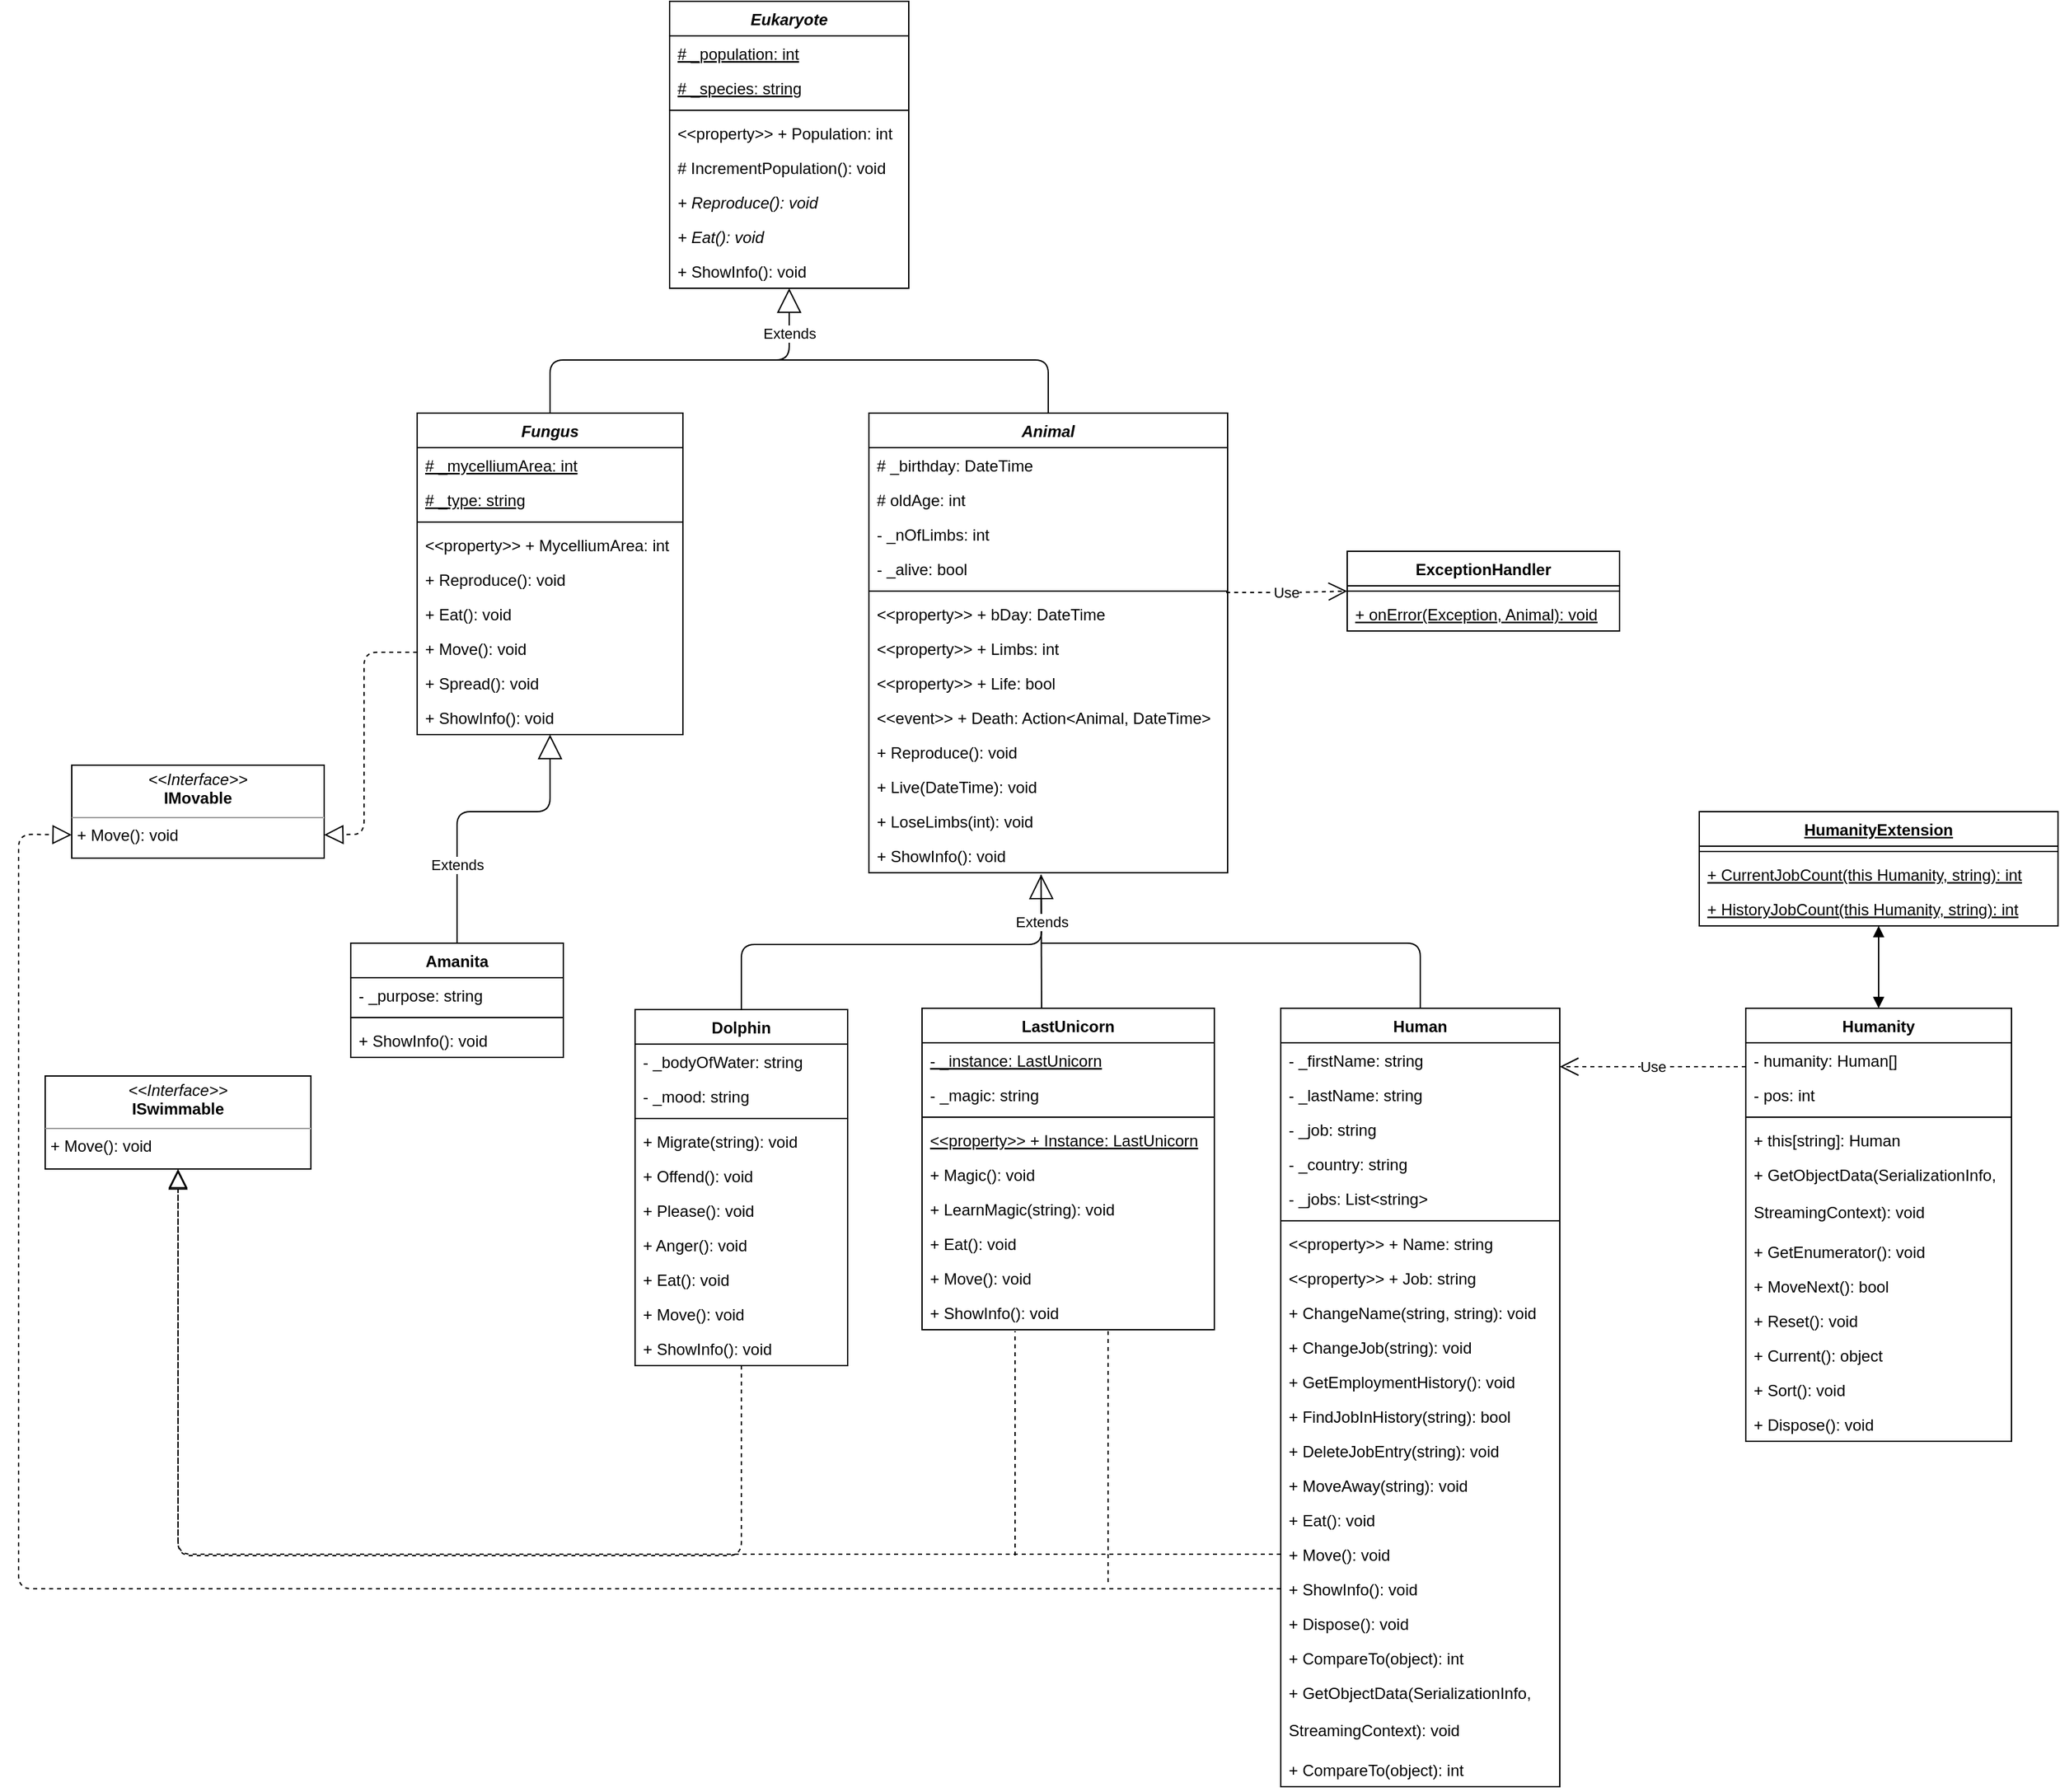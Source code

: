 <mxfile version="13.10.9" type="device"><diagram id="wo3dqONX5-iYI4Mib-73" name="Page-1"><mxGraphModel dx="2249" dy="773" grid="1" gridSize="10" guides="1" tooltips="1" connect="1" arrows="1" fold="1" page="1" pageScale="1" pageWidth="827" pageHeight="1169" math="0" shadow="0"><root><mxCell id="0"/><mxCell id="1" parent="0"/><mxCell id="CgaPBYnjkdCMX2NC7nPn-116" value="" style="endArrow=none;html=1;exitX=0.409;exitY=0.004;exitDx=0;exitDy=0;exitPerimeter=0;entryX=0.48;entryY=1.057;entryDx=0;entryDy=0;entryPerimeter=0;" parent="1" source="CgaPBYnjkdCMX2NC7nPn-84" target="CgaPBYnjkdCMX2NC7nPn-43" edge="1"><mxGeometry width="50" height="50" relative="1" as="geometry"><mxPoint x="540" y="630" as="sourcePoint"/><mxPoint x="560" y="660" as="targetPoint"/></mxGeometry></mxCell><mxCell id="CgaPBYnjkdCMX2NC7nPn-28" value="&lt;p style=&quot;margin: 0px ; margin-top: 4px ; text-align: center&quot;&gt;&lt;i&gt;&amp;lt;&amp;lt;Interface&amp;gt;&amp;gt;&lt;/i&gt;&lt;br&gt;&lt;b&gt;IMovable&lt;/b&gt;&lt;/p&gt;&lt;hr size=&quot;1&quot;&gt;&lt;p style=&quot;margin: 0px ; margin-left: 4px&quot;&gt;+ Move(): void&lt;br&gt;&lt;/p&gt;" style="verticalAlign=top;align=left;overflow=fill;fontSize=12;fontFamily=Helvetica;html=1;" parent="1" vertex="1"><mxGeometry x="-170" y="585" width="190" height="70" as="geometry"/></mxCell><mxCell id="CgaPBYnjkdCMX2NC7nPn-30" value="&lt;p style=&quot;margin: 0px ; margin-top: 4px ; text-align: center&quot;&gt;&lt;i&gt;&amp;lt;&amp;lt;Interface&amp;gt;&amp;gt;&lt;/i&gt;&lt;br&gt;&lt;b&gt;ISwimmable&lt;/b&gt;&lt;/p&gt;&lt;hr size=&quot;1&quot;&gt;&lt;p style=&quot;margin: 0px ; margin-left: 4px&quot;&gt;+ Move(): void&lt;br&gt;&lt;/p&gt;" style="verticalAlign=top;align=left;overflow=fill;fontSize=12;fontFamily=Helvetica;html=1;" parent="1" vertex="1"><mxGeometry x="-190" y="819" width="200" height="70" as="geometry"/></mxCell><mxCell id="CgaPBYnjkdCMX2NC7nPn-12" value="Fungus" style="swimlane;fontStyle=3;align=center;verticalAlign=top;childLayout=stackLayout;horizontal=1;startSize=26;horizontalStack=0;resizeParent=1;resizeParentMax=0;resizeLast=0;collapsible=1;marginBottom=0;" parent="1" vertex="1"><mxGeometry x="90" y="320" width="200" height="242" as="geometry"/></mxCell><mxCell id="CgaPBYnjkdCMX2NC7nPn-51" value="# _mycelliumArea: int" style="text;strokeColor=none;fillColor=none;align=left;verticalAlign=top;spacingLeft=4;spacingRight=4;overflow=hidden;rotatable=0;points=[[0,0.5],[1,0.5]];portConstraint=eastwest;fontStyle=4" parent="CgaPBYnjkdCMX2NC7nPn-12" vertex="1"><mxGeometry y="26" width="200" height="26" as="geometry"/></mxCell><mxCell id="CgaPBYnjkdCMX2NC7nPn-52" value="# _type: string" style="text;strokeColor=none;fillColor=none;align=left;verticalAlign=top;spacingLeft=4;spacingRight=4;overflow=hidden;rotatable=0;points=[[0,0.5],[1,0.5]];portConstraint=eastwest;fontStyle=4" parent="CgaPBYnjkdCMX2NC7nPn-12" vertex="1"><mxGeometry y="52" width="200" height="26" as="geometry"/></mxCell><mxCell id="CgaPBYnjkdCMX2NC7nPn-14" value="" style="line;strokeWidth=1;fillColor=none;align=left;verticalAlign=middle;spacingTop=-1;spacingLeft=3;spacingRight=3;rotatable=0;labelPosition=right;points=[];portConstraint=eastwest;" parent="CgaPBYnjkdCMX2NC7nPn-12" vertex="1"><mxGeometry y="78" width="200" height="8" as="geometry"/></mxCell><mxCell id="CgaPBYnjkdCMX2NC7nPn-54" value="&lt;&lt;property&gt;&gt; + MycelliumArea: int" style="text;strokeColor=none;fillColor=none;align=left;verticalAlign=top;spacingLeft=4;spacingRight=4;overflow=hidden;rotatable=0;points=[[0,0.5],[1,0.5]];portConstraint=eastwest;fontStyle=0" parent="CgaPBYnjkdCMX2NC7nPn-12" vertex="1"><mxGeometry y="86" width="200" height="26" as="geometry"/></mxCell><mxCell id="CgaPBYnjkdCMX2NC7nPn-55" value="+ Reproduce(): void" style="text;strokeColor=none;fillColor=none;align=left;verticalAlign=top;spacingLeft=4;spacingRight=4;overflow=hidden;rotatable=0;points=[[0,0.5],[1,0.5]];portConstraint=eastwest;fontStyle=0" parent="CgaPBYnjkdCMX2NC7nPn-12" vertex="1"><mxGeometry y="112" width="200" height="26" as="geometry"/></mxCell><mxCell id="CgaPBYnjkdCMX2NC7nPn-56" value="+ Eat(): void" style="text;strokeColor=none;fillColor=none;align=left;verticalAlign=top;spacingLeft=4;spacingRight=4;overflow=hidden;rotatable=0;points=[[0,0.5],[1,0.5]];portConstraint=eastwest;fontStyle=0" parent="CgaPBYnjkdCMX2NC7nPn-12" vertex="1"><mxGeometry y="138" width="200" height="26" as="geometry"/></mxCell><mxCell id="CgaPBYnjkdCMX2NC7nPn-57" value="+ Move(): void" style="text;strokeColor=none;fillColor=none;align=left;verticalAlign=top;spacingLeft=4;spacingRight=4;overflow=hidden;rotatable=0;points=[[0,0.5],[1,0.5]];portConstraint=eastwest;fontStyle=0" parent="CgaPBYnjkdCMX2NC7nPn-12" vertex="1"><mxGeometry y="164" width="200" height="26" as="geometry"/></mxCell><mxCell id="CgaPBYnjkdCMX2NC7nPn-58" value="+ Spread(): void" style="text;strokeColor=none;fillColor=none;align=left;verticalAlign=top;spacingLeft=4;spacingRight=4;overflow=hidden;rotatable=0;points=[[0,0.5],[1,0.5]];portConstraint=eastwest;fontStyle=0" parent="CgaPBYnjkdCMX2NC7nPn-12" vertex="1"><mxGeometry y="190" width="200" height="26" as="geometry"/></mxCell><mxCell id="CgaPBYnjkdCMX2NC7nPn-59" value="+ ShowInfo(): void" style="text;strokeColor=none;fillColor=none;align=left;verticalAlign=top;spacingLeft=4;spacingRight=4;overflow=hidden;rotatable=0;points=[[0,0.5],[1,0.5]];portConstraint=eastwest;fontStyle=0" parent="CgaPBYnjkdCMX2NC7nPn-12" vertex="1"><mxGeometry y="216" width="200" height="26" as="geometry"/></mxCell><mxCell id="CgaPBYnjkdCMX2NC7nPn-1" value="Animal" style="swimlane;fontStyle=3;align=center;verticalAlign=top;childLayout=stackLayout;horizontal=1;startSize=26;horizontalStack=0;resizeParent=1;resizeParentMax=0;resizeLast=0;collapsible=1;marginBottom=0;" parent="1" vertex="1"><mxGeometry x="430" y="320" width="270" height="346" as="geometry"/></mxCell><mxCell id="CgaPBYnjkdCMX2NC7nPn-2" value="# _birthday: DateTime" style="text;strokeColor=none;fillColor=none;align=left;verticalAlign=top;spacingLeft=4;spacingRight=4;overflow=hidden;rotatable=0;points=[[0,0.5],[1,0.5]];portConstraint=eastwest;" parent="CgaPBYnjkdCMX2NC7nPn-1" vertex="1"><mxGeometry y="26" width="270" height="26" as="geometry"/></mxCell><mxCell id="oiBgRL7Kf9sZUYj-yWOe-1" value="# oldAge: int" style="text;strokeColor=none;fillColor=none;align=left;verticalAlign=top;spacingLeft=4;spacingRight=4;overflow=hidden;rotatable=0;points=[[0,0.5],[1,0.5]];portConstraint=eastwest;" parent="CgaPBYnjkdCMX2NC7nPn-1" vertex="1"><mxGeometry y="52" width="270" height="26" as="geometry"/></mxCell><mxCell id="CgaPBYnjkdCMX2NC7nPn-40" value="- _nOfLimbs: int" style="text;strokeColor=none;fillColor=none;align=left;verticalAlign=top;spacingLeft=4;spacingRight=4;overflow=hidden;rotatable=0;points=[[0,0.5],[1,0.5]];portConstraint=eastwest;" parent="CgaPBYnjkdCMX2NC7nPn-1" vertex="1"><mxGeometry y="78" width="270" height="26" as="geometry"/></mxCell><mxCell id="CgaPBYnjkdCMX2NC7nPn-47" value="- _alive: bool" style="text;strokeColor=none;fillColor=none;align=left;verticalAlign=top;spacingLeft=4;spacingRight=4;overflow=hidden;rotatable=0;points=[[0,0.5],[1,0.5]];portConstraint=eastwest;" parent="CgaPBYnjkdCMX2NC7nPn-1" vertex="1"><mxGeometry y="104" width="270" height="26" as="geometry"/></mxCell><mxCell id="CgaPBYnjkdCMX2NC7nPn-3" value="" style="line;strokeWidth=1;fillColor=none;align=left;verticalAlign=middle;spacingTop=-1;spacingLeft=3;spacingRight=3;rotatable=0;labelPosition=right;points=[];portConstraint=eastwest;" parent="CgaPBYnjkdCMX2NC7nPn-1" vertex="1"><mxGeometry y="130" width="270" height="8" as="geometry"/></mxCell><mxCell id="CgaPBYnjkdCMX2NC7nPn-48" value="&lt;&lt;property&gt;&gt; + bDay: DateTime" style="text;strokeColor=none;fillColor=none;align=left;verticalAlign=top;spacingLeft=4;spacingRight=4;overflow=hidden;rotatable=0;points=[[0,0.5],[1,0.5]];portConstraint=eastwest;fontStyle=0" parent="CgaPBYnjkdCMX2NC7nPn-1" vertex="1"><mxGeometry y="138" width="270" height="26" as="geometry"/></mxCell><mxCell id="CgaPBYnjkdCMX2NC7nPn-49" value="&lt;&lt;property&gt;&gt; + Limbs: int" style="text;strokeColor=none;fillColor=none;align=left;verticalAlign=top;spacingLeft=4;spacingRight=4;overflow=hidden;rotatable=0;points=[[0,0.5],[1,0.5]];portConstraint=eastwest;fontStyle=0" parent="CgaPBYnjkdCMX2NC7nPn-1" vertex="1"><mxGeometry y="164" width="270" height="26" as="geometry"/></mxCell><mxCell id="CgaPBYnjkdCMX2NC7nPn-50" value="&lt;&lt;property&gt;&gt; + Life: bool" style="text;strokeColor=none;fillColor=none;align=left;verticalAlign=top;spacingLeft=4;spacingRight=4;overflow=hidden;rotatable=0;points=[[0,0.5],[1,0.5]];portConstraint=eastwest;fontStyle=0" parent="CgaPBYnjkdCMX2NC7nPn-1" vertex="1"><mxGeometry y="190" width="270" height="26" as="geometry"/></mxCell><mxCell id="CgaPBYnjkdCMX2NC7nPn-99" value="&lt;&lt;event&gt;&gt; + Death: Action&lt;Animal, DateTime&gt;" style="text;strokeColor=none;fillColor=none;align=left;verticalAlign=top;spacingLeft=4;spacingRight=4;overflow=hidden;rotatable=0;points=[[0,0.5],[1,0.5]];portConstraint=eastwest;fontStyle=0" parent="CgaPBYnjkdCMX2NC7nPn-1" vertex="1"><mxGeometry y="216" width="270" height="26" as="geometry"/></mxCell><mxCell id="CgaPBYnjkdCMX2NC7nPn-41" value="+ Reproduce(): void" style="text;strokeColor=none;fillColor=none;align=left;verticalAlign=top;spacingLeft=4;spacingRight=4;overflow=hidden;rotatable=0;points=[[0,0.5],[1,0.5]];portConstraint=eastwest;fontStyle=0" parent="CgaPBYnjkdCMX2NC7nPn-1" vertex="1"><mxGeometry y="242" width="270" height="26" as="geometry"/></mxCell><mxCell id="oiBgRL7Kf9sZUYj-yWOe-2" value="+ Live(DateTime): void" style="text;strokeColor=none;fillColor=none;align=left;verticalAlign=top;spacingLeft=4;spacingRight=4;overflow=hidden;rotatable=0;points=[[0,0.5],[1,0.5]];portConstraint=eastwest;fontStyle=0" parent="CgaPBYnjkdCMX2NC7nPn-1" vertex="1"><mxGeometry y="268" width="270" height="26" as="geometry"/></mxCell><mxCell id="CgaPBYnjkdCMX2NC7nPn-42" value="+ LoseLimbs(int): void" style="text;strokeColor=none;fillColor=none;align=left;verticalAlign=top;spacingLeft=4;spacingRight=4;overflow=hidden;rotatable=0;points=[[0,0.5],[1,0.5]];portConstraint=eastwest;fontStyle=0" parent="CgaPBYnjkdCMX2NC7nPn-1" vertex="1"><mxGeometry y="294" width="270" height="26" as="geometry"/></mxCell><mxCell id="CgaPBYnjkdCMX2NC7nPn-43" value="+ ShowInfo(): void" style="text;strokeColor=none;fillColor=none;align=left;verticalAlign=top;spacingLeft=4;spacingRight=4;overflow=hidden;rotatable=0;points=[[0,0.5],[1,0.5]];portConstraint=eastwest;" parent="CgaPBYnjkdCMX2NC7nPn-1" vertex="1"><mxGeometry y="320" width="270" height="26" as="geometry"/></mxCell><mxCell id="CgaPBYnjkdCMX2NC7nPn-31" value="Eukaryote" style="swimlane;fontStyle=3;align=center;verticalAlign=top;childLayout=stackLayout;horizontal=1;startSize=26;horizontalStack=0;resizeParent=1;resizeParentMax=0;resizeLast=0;collapsible=1;marginBottom=0;" parent="1" vertex="1"><mxGeometry x="280" y="10" width="180" height="216" as="geometry"/></mxCell><mxCell id="CgaPBYnjkdCMX2NC7nPn-32" value="# _population: int" style="text;strokeColor=none;fillColor=none;align=left;verticalAlign=top;spacingLeft=4;spacingRight=4;overflow=hidden;rotatable=0;points=[[0,0.5],[1,0.5]];portConstraint=eastwest;fontStyle=4" parent="CgaPBYnjkdCMX2NC7nPn-31" vertex="1"><mxGeometry y="26" width="180" height="26" as="geometry"/></mxCell><mxCell id="CgaPBYnjkdCMX2NC7nPn-35" value="# _species: string" style="text;strokeColor=none;fillColor=none;align=left;verticalAlign=top;spacingLeft=4;spacingRight=4;overflow=hidden;rotatable=0;points=[[0,0.5],[1,0.5]];portConstraint=eastwest;fontStyle=4" parent="CgaPBYnjkdCMX2NC7nPn-31" vertex="1"><mxGeometry y="52" width="180" height="26" as="geometry"/></mxCell><mxCell id="CgaPBYnjkdCMX2NC7nPn-33" value="" style="line;strokeWidth=1;fillColor=none;align=left;verticalAlign=middle;spacingTop=-1;spacingLeft=3;spacingRight=3;rotatable=0;labelPosition=right;points=[];portConstraint=eastwest;" parent="CgaPBYnjkdCMX2NC7nPn-31" vertex="1"><mxGeometry y="78" width="180" height="8" as="geometry"/></mxCell><mxCell id="CgaPBYnjkdCMX2NC7nPn-45" value="&lt;&lt;property&gt;&gt; + Population: int" style="text;strokeColor=none;fillColor=none;align=left;verticalAlign=top;spacingLeft=4;spacingRight=4;overflow=hidden;rotatable=0;points=[[0,0.5],[1,0.5]];portConstraint=eastwest;fontStyle=0" parent="CgaPBYnjkdCMX2NC7nPn-31" vertex="1"><mxGeometry y="86" width="180" height="26" as="geometry"/></mxCell><mxCell id="CgaPBYnjkdCMX2NC7nPn-34" value="# IncrementPopulation(): void" style="text;strokeColor=none;fillColor=none;align=left;verticalAlign=top;spacingLeft=4;spacingRight=4;overflow=hidden;rotatable=0;points=[[0,0.5],[1,0.5]];portConstraint=eastwest;" parent="CgaPBYnjkdCMX2NC7nPn-31" vertex="1"><mxGeometry y="112" width="180" height="26" as="geometry"/></mxCell><mxCell id="CgaPBYnjkdCMX2NC7nPn-36" value="+ Reproduce(): void" style="text;strokeColor=none;fillColor=none;align=left;verticalAlign=top;spacingLeft=4;spacingRight=4;overflow=hidden;rotatable=0;points=[[0,0.5],[1,0.5]];portConstraint=eastwest;fontStyle=2" parent="CgaPBYnjkdCMX2NC7nPn-31" vertex="1"><mxGeometry y="138" width="180" height="26" as="geometry"/></mxCell><mxCell id="CgaPBYnjkdCMX2NC7nPn-38" value="+ Eat(): void" style="text;strokeColor=none;fillColor=none;align=left;verticalAlign=top;spacingLeft=4;spacingRight=4;overflow=hidden;rotatable=0;points=[[0,0.5],[1,0.5]];portConstraint=eastwest;fontStyle=2" parent="CgaPBYnjkdCMX2NC7nPn-31" vertex="1"><mxGeometry y="164" width="180" height="26" as="geometry"/></mxCell><mxCell id="CgaPBYnjkdCMX2NC7nPn-39" value="+ ShowInfo(): void" style="text;strokeColor=none;fillColor=none;align=left;verticalAlign=top;spacingLeft=4;spacingRight=4;overflow=hidden;rotatable=0;points=[[0,0.5],[1,0.5]];portConstraint=eastwest;fontStyle=0" parent="CgaPBYnjkdCMX2NC7nPn-31" vertex="1"><mxGeometry y="190" width="180" height="26" as="geometry"/></mxCell><mxCell id="CgaPBYnjkdCMX2NC7nPn-20" value="Dolphin" style="swimlane;fontStyle=1;align=center;verticalAlign=top;childLayout=stackLayout;horizontal=1;startSize=26;horizontalStack=0;resizeParent=1;resizeParentMax=0;resizeLast=0;collapsible=1;marginBottom=0;" parent="1" vertex="1"><mxGeometry x="254" y="769" width="160" height="268" as="geometry"/></mxCell><mxCell id="CgaPBYnjkdCMX2NC7nPn-61" value="- _bodyOfWater: string" style="text;strokeColor=none;fillColor=none;align=left;verticalAlign=top;spacingLeft=4;spacingRight=4;overflow=hidden;rotatable=0;points=[[0,0.5],[1,0.5]];portConstraint=eastwest;" parent="CgaPBYnjkdCMX2NC7nPn-20" vertex="1"><mxGeometry y="26" width="160" height="26" as="geometry"/></mxCell><mxCell id="CgaPBYnjkdCMX2NC7nPn-60" value="- _mood: string" style="text;strokeColor=none;fillColor=none;align=left;verticalAlign=top;spacingLeft=4;spacingRight=4;overflow=hidden;rotatable=0;points=[[0,0.5],[1,0.5]];portConstraint=eastwest;" parent="CgaPBYnjkdCMX2NC7nPn-20" vertex="1"><mxGeometry y="52" width="160" height="26" as="geometry"/></mxCell><mxCell id="CgaPBYnjkdCMX2NC7nPn-22" value="" style="line;strokeWidth=1;fillColor=none;align=left;verticalAlign=middle;spacingTop=-1;spacingLeft=3;spacingRight=3;rotatable=0;labelPosition=right;points=[];portConstraint=eastwest;" parent="CgaPBYnjkdCMX2NC7nPn-20" vertex="1"><mxGeometry y="78" width="160" height="8" as="geometry"/></mxCell><mxCell id="CgaPBYnjkdCMX2NC7nPn-63" value="+ Migrate(string): void" style="text;strokeColor=none;fillColor=none;align=left;verticalAlign=top;spacingLeft=4;spacingRight=4;overflow=hidden;rotatable=0;points=[[0,0.5],[1,0.5]];portConstraint=eastwest;fontStyle=0" parent="CgaPBYnjkdCMX2NC7nPn-20" vertex="1"><mxGeometry y="86" width="160" height="26" as="geometry"/></mxCell><mxCell id="CgaPBYnjkdCMX2NC7nPn-66" value="+ Offend(): void" style="text;strokeColor=none;fillColor=none;align=left;verticalAlign=top;spacingLeft=4;spacingRight=4;overflow=hidden;rotatable=0;points=[[0,0.5],[1,0.5]];portConstraint=eastwest;fontStyle=0" parent="CgaPBYnjkdCMX2NC7nPn-20" vertex="1"><mxGeometry y="112" width="160" height="26" as="geometry"/></mxCell><mxCell id="CgaPBYnjkdCMX2NC7nPn-65" value="+ Please(): void" style="text;strokeColor=none;fillColor=none;align=left;verticalAlign=top;spacingLeft=4;spacingRight=4;overflow=hidden;rotatable=0;points=[[0,0.5],[1,0.5]];portConstraint=eastwest;fontStyle=0" parent="CgaPBYnjkdCMX2NC7nPn-20" vertex="1"><mxGeometry y="138" width="160" height="26" as="geometry"/></mxCell><mxCell id="CgaPBYnjkdCMX2NC7nPn-64" value="+ Anger(): void" style="text;strokeColor=none;fillColor=none;align=left;verticalAlign=top;spacingLeft=4;spacingRight=4;overflow=hidden;rotatable=0;points=[[0,0.5],[1,0.5]];portConstraint=eastwest;fontStyle=0" parent="CgaPBYnjkdCMX2NC7nPn-20" vertex="1"><mxGeometry y="164" width="160" height="26" as="geometry"/></mxCell><mxCell id="CgaPBYnjkdCMX2NC7nPn-67" value="+ Eat(): void" style="text;strokeColor=none;fillColor=none;align=left;verticalAlign=top;spacingLeft=4;spacingRight=4;overflow=hidden;rotatable=0;points=[[0,0.5],[1,0.5]];portConstraint=eastwest;fontStyle=0" parent="CgaPBYnjkdCMX2NC7nPn-20" vertex="1"><mxGeometry y="190" width="160" height="26" as="geometry"/></mxCell><mxCell id="CgaPBYnjkdCMX2NC7nPn-68" value="+ Move(): void" style="text;strokeColor=none;fillColor=none;align=left;verticalAlign=top;spacingLeft=4;spacingRight=4;overflow=hidden;rotatable=0;points=[[0,0.5],[1,0.5]];portConstraint=eastwest;fontStyle=0" parent="CgaPBYnjkdCMX2NC7nPn-20" vertex="1"><mxGeometry y="216" width="160" height="26" as="geometry"/></mxCell><mxCell id="CgaPBYnjkdCMX2NC7nPn-62" value="+ ShowInfo(): void" style="text;strokeColor=none;fillColor=none;align=left;verticalAlign=top;spacingLeft=4;spacingRight=4;overflow=hidden;rotatable=0;points=[[0,0.5],[1,0.5]];portConstraint=eastwest;fontStyle=0" parent="CgaPBYnjkdCMX2NC7nPn-20" vertex="1"><mxGeometry y="242" width="160" height="26" as="geometry"/></mxCell><mxCell id="CgaPBYnjkdCMX2NC7nPn-84" value="LastUnicorn" style="swimlane;fontStyle=1;align=center;verticalAlign=top;childLayout=stackLayout;horizontal=1;startSize=26;horizontalStack=0;resizeParent=1;resizeParentMax=0;resizeLast=0;collapsible=1;marginBottom=0;" parent="1" vertex="1"><mxGeometry x="470" y="768" width="220" height="242" as="geometry"/></mxCell><mxCell id="CgaPBYnjkdCMX2NC7nPn-88" value="- _instance: LastUnicorn" style="text;strokeColor=none;fillColor=none;align=left;verticalAlign=top;spacingLeft=4;spacingRight=4;overflow=hidden;rotatable=0;points=[[0,0.5],[1,0.5]];portConstraint=eastwest;fontStyle=4" parent="CgaPBYnjkdCMX2NC7nPn-84" vertex="1"><mxGeometry y="26" width="220" height="26" as="geometry"/></mxCell><mxCell id="CgaPBYnjkdCMX2NC7nPn-89" value="- _magic: string" style="text;strokeColor=none;fillColor=none;align=left;verticalAlign=top;spacingLeft=4;spacingRight=4;overflow=hidden;rotatable=0;points=[[0,0.5],[1,0.5]];portConstraint=eastwest;" parent="CgaPBYnjkdCMX2NC7nPn-84" vertex="1"><mxGeometry y="52" width="220" height="26" as="geometry"/></mxCell><mxCell id="CgaPBYnjkdCMX2NC7nPn-86" value="" style="line;strokeWidth=1;fillColor=none;align=left;verticalAlign=middle;spacingTop=-1;spacingLeft=3;spacingRight=3;rotatable=0;labelPosition=right;points=[];portConstraint=eastwest;" parent="CgaPBYnjkdCMX2NC7nPn-84" vertex="1"><mxGeometry y="78" width="220" height="8" as="geometry"/></mxCell><mxCell id="CgaPBYnjkdCMX2NC7nPn-91" value="&lt;&lt;property&gt;&gt; + Instance: LastUnicorn" style="text;strokeColor=none;fillColor=none;align=left;verticalAlign=top;spacingLeft=4;spacingRight=4;overflow=hidden;rotatable=0;points=[[0,0.5],[1,0.5]];portConstraint=eastwest;fontStyle=4" parent="CgaPBYnjkdCMX2NC7nPn-84" vertex="1"><mxGeometry y="86" width="220" height="26" as="geometry"/></mxCell><mxCell id="CgaPBYnjkdCMX2NC7nPn-87" value="+ Magic(): void" style="text;strokeColor=none;fillColor=none;align=left;verticalAlign=top;spacingLeft=4;spacingRight=4;overflow=hidden;rotatable=0;points=[[0,0.5],[1,0.5]];portConstraint=eastwest;" parent="CgaPBYnjkdCMX2NC7nPn-84" vertex="1"><mxGeometry y="112" width="220" height="26" as="geometry"/></mxCell><mxCell id="CgaPBYnjkdCMX2NC7nPn-90" value="+ LearnMagic(string): void" style="text;strokeColor=none;fillColor=none;align=left;verticalAlign=top;spacingLeft=4;spacingRight=4;overflow=hidden;rotatable=0;points=[[0,0.5],[1,0.5]];portConstraint=eastwest;fontStyle=0" parent="CgaPBYnjkdCMX2NC7nPn-84" vertex="1"><mxGeometry y="138" width="220" height="26" as="geometry"/></mxCell><mxCell id="CgaPBYnjkdCMX2NC7nPn-92" value="+ Eat(): void" style="text;strokeColor=none;fillColor=none;align=left;verticalAlign=top;spacingLeft=4;spacingRight=4;overflow=hidden;rotatable=0;points=[[0,0.5],[1,0.5]];portConstraint=eastwest;fontStyle=0" parent="CgaPBYnjkdCMX2NC7nPn-84" vertex="1"><mxGeometry y="164" width="220" height="26" as="geometry"/></mxCell><mxCell id="CgaPBYnjkdCMX2NC7nPn-93" value="+ Move(): void" style="text;strokeColor=none;fillColor=none;align=left;verticalAlign=top;spacingLeft=4;spacingRight=4;overflow=hidden;rotatable=0;points=[[0,0.5],[1,0.5]];portConstraint=eastwest;fontStyle=0" parent="CgaPBYnjkdCMX2NC7nPn-84" vertex="1"><mxGeometry y="190" width="220" height="26" as="geometry"/></mxCell><mxCell id="CgaPBYnjkdCMX2NC7nPn-94" value="+ ShowInfo(): void" style="text;strokeColor=none;fillColor=none;align=left;verticalAlign=top;spacingLeft=4;spacingRight=4;overflow=hidden;rotatable=0;points=[[0,0.5],[1,0.5]];portConstraint=eastwest;fontStyle=0" parent="CgaPBYnjkdCMX2NC7nPn-84" vertex="1"><mxGeometry y="216" width="220" height="26" as="geometry"/></mxCell><mxCell id="CgaPBYnjkdCMX2NC7nPn-16" value="Human" style="swimlane;fontStyle=1;align=center;verticalAlign=top;childLayout=stackLayout;horizontal=1;startSize=26;horizontalStack=0;resizeParent=1;resizeParentMax=0;resizeLast=0;collapsible=1;marginBottom=0;" parent="1" vertex="1"><mxGeometry x="740" y="768" width="210" height="586" as="geometry"/></mxCell><mxCell id="CgaPBYnjkdCMX2NC7nPn-70" value="- _firstName: string" style="text;strokeColor=none;fillColor=none;align=left;verticalAlign=top;spacingLeft=4;spacingRight=4;overflow=hidden;rotatable=0;points=[[0,0.5],[1,0.5]];portConstraint=eastwest;" parent="CgaPBYnjkdCMX2NC7nPn-16" vertex="1"><mxGeometry y="26" width="210" height="26" as="geometry"/></mxCell><mxCell id="CgaPBYnjkdCMX2NC7nPn-71" value="- _lastName: string" style="text;strokeColor=none;fillColor=none;align=left;verticalAlign=top;spacingLeft=4;spacingRight=4;overflow=hidden;rotatable=0;points=[[0,0.5],[1,0.5]];portConstraint=eastwest;" parent="CgaPBYnjkdCMX2NC7nPn-16" vertex="1"><mxGeometry y="52" width="210" height="26" as="geometry"/></mxCell><mxCell id="CgaPBYnjkdCMX2NC7nPn-73" value="- _job: string" style="text;strokeColor=none;fillColor=none;align=left;verticalAlign=top;spacingLeft=4;spacingRight=4;overflow=hidden;rotatable=0;points=[[0,0.5],[1,0.5]];portConstraint=eastwest;" parent="CgaPBYnjkdCMX2NC7nPn-16" vertex="1"><mxGeometry y="78" width="210" height="26" as="geometry"/></mxCell><mxCell id="CgaPBYnjkdCMX2NC7nPn-74" value="- _country: string" style="text;strokeColor=none;fillColor=none;align=left;verticalAlign=top;spacingLeft=4;spacingRight=4;overflow=hidden;rotatable=0;points=[[0,0.5],[1,0.5]];portConstraint=eastwest;" parent="CgaPBYnjkdCMX2NC7nPn-16" vertex="1"><mxGeometry y="104" width="210" height="26" as="geometry"/></mxCell><mxCell id="oiBgRL7Kf9sZUYj-yWOe-4" value="- _jobs: List&lt;string&gt;" style="text;strokeColor=none;fillColor=none;align=left;verticalAlign=top;spacingLeft=4;spacingRight=4;overflow=hidden;rotatable=0;points=[[0,0.5],[1,0.5]];portConstraint=eastwest;" parent="CgaPBYnjkdCMX2NC7nPn-16" vertex="1"><mxGeometry y="130" width="210" height="26" as="geometry"/></mxCell><mxCell id="CgaPBYnjkdCMX2NC7nPn-18" value="" style="line;strokeWidth=1;fillColor=none;align=left;verticalAlign=middle;spacingTop=-1;spacingLeft=3;spacingRight=3;rotatable=0;labelPosition=right;points=[];portConstraint=eastwest;" parent="CgaPBYnjkdCMX2NC7nPn-16" vertex="1"><mxGeometry y="156" width="210" height="8" as="geometry"/></mxCell><mxCell id="CgaPBYnjkdCMX2NC7nPn-72" value="&lt;&lt;property&gt;&gt; + Name: string" style="text;strokeColor=none;fillColor=none;align=left;verticalAlign=top;spacingLeft=4;spacingRight=4;overflow=hidden;rotatable=0;points=[[0,0.5],[1,0.5]];portConstraint=eastwest;fontStyle=0" parent="CgaPBYnjkdCMX2NC7nPn-16" vertex="1"><mxGeometry y="164" width="210" height="26" as="geometry"/></mxCell><mxCell id="oiBgRL7Kf9sZUYj-yWOe-3" value="&lt;&lt;property&gt;&gt; + Job: string" style="text;strokeColor=none;fillColor=none;align=left;verticalAlign=top;spacingLeft=4;spacingRight=4;overflow=hidden;rotatable=0;points=[[0,0.5],[1,0.5]];portConstraint=eastwest;fontStyle=0" parent="CgaPBYnjkdCMX2NC7nPn-16" vertex="1"><mxGeometry y="190" width="210" height="26" as="geometry"/></mxCell><mxCell id="CgaPBYnjkdCMX2NC7nPn-76" value="+ ChangeName(string, string): void" style="text;strokeColor=none;fillColor=none;align=left;verticalAlign=top;spacingLeft=4;spacingRight=4;overflow=hidden;rotatable=0;points=[[0,0.5],[1,0.5]];portConstraint=eastwest;fontStyle=0" parent="CgaPBYnjkdCMX2NC7nPn-16" vertex="1"><mxGeometry y="216" width="210" height="26" as="geometry"/></mxCell><mxCell id="CgaPBYnjkdCMX2NC7nPn-77" value="+ ChangeJob(string): void" style="text;strokeColor=none;fillColor=none;align=left;verticalAlign=top;spacingLeft=4;spacingRight=4;overflow=hidden;rotatable=0;points=[[0,0.5],[1,0.5]];portConstraint=eastwest;fontStyle=0" parent="CgaPBYnjkdCMX2NC7nPn-16" vertex="1"><mxGeometry y="242" width="210" height="26" as="geometry"/></mxCell><mxCell id="oiBgRL7Kf9sZUYj-yWOe-5" value="+ GetEmploymentHistory(): void" style="text;strokeColor=none;fillColor=none;align=left;verticalAlign=top;spacingLeft=4;spacingRight=4;overflow=hidden;rotatable=0;points=[[0,0.5],[1,0.5]];portConstraint=eastwest;fontStyle=0" parent="CgaPBYnjkdCMX2NC7nPn-16" vertex="1"><mxGeometry y="268" width="210" height="26" as="geometry"/></mxCell><mxCell id="oiBgRL7Kf9sZUYj-yWOe-6" value="+ FindJobInHistory(string): bool" style="text;strokeColor=none;fillColor=none;align=left;verticalAlign=top;spacingLeft=4;spacingRight=4;overflow=hidden;rotatable=0;points=[[0,0.5],[1,0.5]];portConstraint=eastwest;fontStyle=0" parent="CgaPBYnjkdCMX2NC7nPn-16" vertex="1"><mxGeometry y="294" width="210" height="26" as="geometry"/></mxCell><mxCell id="oiBgRL7Kf9sZUYj-yWOe-7" value="+ DeleteJobEntry(string): void" style="text;strokeColor=none;fillColor=none;align=left;verticalAlign=top;spacingLeft=4;spacingRight=4;overflow=hidden;rotatable=0;points=[[0,0.5],[1,0.5]];portConstraint=eastwest;fontStyle=0" parent="CgaPBYnjkdCMX2NC7nPn-16" vertex="1"><mxGeometry y="320" width="210" height="26" as="geometry"/></mxCell><mxCell id="CgaPBYnjkdCMX2NC7nPn-78" value="+ MoveAway(string): void" style="text;strokeColor=none;fillColor=none;align=left;verticalAlign=top;spacingLeft=4;spacingRight=4;overflow=hidden;rotatable=0;points=[[0,0.5],[1,0.5]];portConstraint=eastwest;fontStyle=0" parent="CgaPBYnjkdCMX2NC7nPn-16" vertex="1"><mxGeometry y="346" width="210" height="26" as="geometry"/></mxCell><mxCell id="CgaPBYnjkdCMX2NC7nPn-79" value="+ Eat(): void" style="text;strokeColor=none;fillColor=none;align=left;verticalAlign=top;spacingLeft=4;spacingRight=4;overflow=hidden;rotatable=0;points=[[0,0.5],[1,0.5]];portConstraint=eastwest;fontStyle=0" parent="CgaPBYnjkdCMX2NC7nPn-16" vertex="1"><mxGeometry y="372" width="210" height="26" as="geometry"/></mxCell><mxCell id="CgaPBYnjkdCMX2NC7nPn-80" value="+ Move(): void" style="text;strokeColor=none;fillColor=none;align=left;verticalAlign=top;spacingLeft=4;spacingRight=4;overflow=hidden;rotatable=0;points=[[0,0.5],[1,0.5]];portConstraint=eastwest;fontStyle=0" parent="CgaPBYnjkdCMX2NC7nPn-16" vertex="1"><mxGeometry y="398" width="210" height="26" as="geometry"/></mxCell><mxCell id="CgaPBYnjkdCMX2NC7nPn-81" value="+ ShowInfo(): void" style="text;strokeColor=none;fillColor=none;align=left;verticalAlign=top;spacingLeft=4;spacingRight=4;overflow=hidden;rotatable=0;points=[[0,0.5],[1,0.5]];portConstraint=eastwest;fontStyle=0" parent="CgaPBYnjkdCMX2NC7nPn-16" vertex="1"><mxGeometry y="424" width="210" height="26" as="geometry"/></mxCell><mxCell id="oiBgRL7Kf9sZUYj-yWOe-8" value="+ Dispose(): void" style="text;strokeColor=none;fillColor=none;align=left;verticalAlign=top;spacingLeft=4;spacingRight=4;overflow=hidden;rotatable=0;points=[[0,0.5],[1,0.5]];portConstraint=eastwest;fontStyle=0" parent="CgaPBYnjkdCMX2NC7nPn-16" vertex="1"><mxGeometry y="450" width="210" height="26" as="geometry"/></mxCell><mxCell id="oiBgRL7Kf9sZUYj-yWOe-9" value="+ CompareTo(object): int" style="text;strokeColor=none;fillColor=none;align=left;verticalAlign=top;spacingLeft=4;spacingRight=4;overflow=hidden;rotatable=0;points=[[0,0.5],[1,0.5]];portConstraint=eastwest;fontStyle=0" parent="CgaPBYnjkdCMX2NC7nPn-16" vertex="1"><mxGeometry y="476" width="210" height="26" as="geometry"/></mxCell><mxCell id="oiBgRL7Kf9sZUYj-yWOe-10" value="+ GetObjectData(SerializationInfo, &#xA;&#xA;StreamingContext): void&#xA;" style="text;strokeColor=none;fillColor=none;align=left;verticalAlign=top;spacingLeft=4;spacingRight=4;overflow=hidden;rotatable=0;points=[[0,0.5],[1,0.5]];portConstraint=eastwest;fontStyle=0" parent="CgaPBYnjkdCMX2NC7nPn-16" vertex="1"><mxGeometry y="502" width="210" height="58" as="geometry"/></mxCell><mxCell id="oiBgRL7Kf9sZUYj-yWOe-11" value="+ CompareTo(object): int" style="text;strokeColor=none;fillColor=none;align=left;verticalAlign=top;spacingLeft=4;spacingRight=4;overflow=hidden;rotatable=0;points=[[0,0.5],[1,0.5]];portConstraint=eastwest;fontStyle=0" parent="CgaPBYnjkdCMX2NC7nPn-16" vertex="1"><mxGeometry y="560" width="210" height="26" as="geometry"/></mxCell><mxCell id="CgaPBYnjkdCMX2NC7nPn-111" value="Extends" style="endArrow=block;endSize=16;endFill=0;html=1;exitX=0.5;exitY=0;exitDx=0;exitDy=0;entryX=0.5;entryY=1;entryDx=0;entryDy=0;" parent="1" source="CgaPBYnjkdCMX2NC7nPn-24" target="CgaPBYnjkdCMX2NC7nPn-12" edge="1"><mxGeometry x="-0.48" width="160" relative="1" as="geometry"><mxPoint x="94" y="640" as="sourcePoint"/><mxPoint x="254" y="640" as="targetPoint"/><Array as="points"><mxPoint x="120" y="620"/><mxPoint x="190" y="620"/></Array><mxPoint as="offset"/></mxGeometry></mxCell><mxCell id="CgaPBYnjkdCMX2NC7nPn-112" value="Extends" style="endArrow=block;endSize=16;endFill=0;html=1;exitX=0.5;exitY=0;exitDx=0;exitDy=0;entryX=0.48;entryY=1.049;entryDx=0;entryDy=0;entryPerimeter=0;" parent="1" source="CgaPBYnjkdCMX2NC7nPn-20" target="CgaPBYnjkdCMX2NC7nPn-43" edge="1"><mxGeometry x="0.783" width="160" relative="1" as="geometry"><mxPoint x="90" y="757" as="sourcePoint"/><mxPoint x="560" y="670" as="targetPoint"/><Array as="points"><mxPoint x="334" y="720"/><mxPoint x="560" y="720"/></Array><mxPoint as="offset"/></mxGeometry></mxCell><mxCell id="CgaPBYnjkdCMX2NC7nPn-117" value="" style="endArrow=none;html=1;exitX=0.5;exitY=0;exitDx=0;exitDy=0;" parent="1" source="CgaPBYnjkdCMX2NC7nPn-16" edge="1"><mxGeometry width="50" height="50" relative="1" as="geometry"><mxPoint x="540" y="679" as="sourcePoint"/><mxPoint x="560" y="719" as="targetPoint"/><Array as="points"><mxPoint x="845" y="719"/></Array></mxGeometry></mxCell><mxCell id="CgaPBYnjkdCMX2NC7nPn-118" value="Extends" style="endArrow=block;endSize=16;endFill=0;html=1;exitX=0.5;exitY=0;exitDx=0;exitDy=0;entryX=0.5;entryY=1;entryDx=0;entryDy=0;" parent="1" source="CgaPBYnjkdCMX2NC7nPn-12" target="CgaPBYnjkdCMX2NC7nPn-31" edge="1"><mxGeometry x="0.752" width="160" relative="1" as="geometry"><mxPoint x="490" y="330" as="sourcePoint"/><mxPoint x="650" y="330" as="targetPoint"/><Array as="points"><mxPoint x="190" y="320"/><mxPoint x="190" y="280"/><mxPoint x="320" y="280"/><mxPoint x="370" y="280"/></Array><mxPoint as="offset"/></mxGeometry></mxCell><mxCell id="CgaPBYnjkdCMX2NC7nPn-119" value="" style="endArrow=none;html=1;exitX=0.5;exitY=0;exitDx=0;exitDy=0;" parent="1" source="CgaPBYnjkdCMX2NC7nPn-1" edge="1"><mxGeometry width="50" height="50" relative="1" as="geometry"><mxPoint x="540" y="360" as="sourcePoint"/><mxPoint x="360" y="280" as="targetPoint"/><Array as="points"><mxPoint x="565" y="280"/></Array></mxGeometry></mxCell><mxCell id="CgaPBYnjkdCMX2NC7nPn-121" value="" style="endArrow=block;dashed=1;endFill=0;endSize=12;html=1;entryX=1;entryY=0.75;entryDx=0;entryDy=0;" parent="1" target="CgaPBYnjkdCMX2NC7nPn-28" edge="1"><mxGeometry width="160" relative="1" as="geometry"><mxPoint x="90" y="500" as="sourcePoint"/><mxPoint x="-101.08" y="450" as="targetPoint"/><Array as="points"><mxPoint x="50" y="500"/><mxPoint x="50" y="570"/><mxPoint x="50" y="637"/></Array></mxGeometry></mxCell><mxCell id="CgaPBYnjkdCMX2NC7nPn-127" value="" style="endArrow=block;dashed=1;endFill=0;endSize=12;html=1;exitX=0;exitY=0.5;exitDx=0;exitDy=0;entryX=0;entryY=0.75;entryDx=0;entryDy=0;" parent="1" source="CgaPBYnjkdCMX2NC7nPn-81" target="CgaPBYnjkdCMX2NC7nPn-28" edge="1"><mxGeometry width="160" relative="1" as="geometry"><mxPoint x="270" y="710" as="sourcePoint"/><mxPoint x="430" y="710" as="targetPoint"/><Array as="points"><mxPoint x="-210" y="1205"/><mxPoint x="-210" y="637"/></Array></mxGeometry></mxCell><mxCell id="CgaPBYnjkdCMX2NC7nPn-128" value="" style="endArrow=block;dashed=1;endFill=0;endSize=12;html=1;entryX=0.5;entryY=1;entryDx=0;entryDy=0;exitX=0;exitY=0.5;exitDx=0;exitDy=0;" parent="1" source="CgaPBYnjkdCMX2NC7nPn-80" target="CgaPBYnjkdCMX2NC7nPn-30" edge="1"><mxGeometry width="160" relative="1" as="geometry"><mxPoint x="225" y="794.5" as="sourcePoint"/><mxPoint x="70" y="935" as="targetPoint"/><Array as="points"><mxPoint x="-90" y="1179"/></Array></mxGeometry></mxCell><mxCell id="CgaPBYnjkdCMX2NC7nPn-95" value="ExceptionHandler" style="swimlane;fontStyle=1;align=center;verticalAlign=top;childLayout=stackLayout;horizontal=1;startSize=26;horizontalStack=0;resizeParent=1;resizeParentMax=0;resizeLast=0;collapsible=1;marginBottom=0;" parent="1" vertex="1"><mxGeometry x="790" y="424" width="205" height="60" as="geometry"/></mxCell><mxCell id="CgaPBYnjkdCMX2NC7nPn-97" value="" style="line;strokeWidth=1;fillColor=none;align=left;verticalAlign=middle;spacingTop=-1;spacingLeft=3;spacingRight=3;rotatable=0;labelPosition=right;points=[];portConstraint=eastwest;" parent="CgaPBYnjkdCMX2NC7nPn-95" vertex="1"><mxGeometry y="26" width="205" height="8" as="geometry"/></mxCell><mxCell id="CgaPBYnjkdCMX2NC7nPn-98" value="+ onError(Exception, Animal): void" style="text;strokeColor=none;fillColor=none;align=left;verticalAlign=top;spacingLeft=4;spacingRight=4;overflow=hidden;rotatable=0;points=[[0,0.5],[1,0.5]];portConstraint=eastwest;fontStyle=4" parent="CgaPBYnjkdCMX2NC7nPn-95" vertex="1"><mxGeometry y="34" width="205" height="26" as="geometry"/></mxCell><mxCell id="CgaPBYnjkdCMX2NC7nPn-133" value="Use" style="endArrow=open;endSize=12;dashed=1;html=1;exitX=0.996;exitY=-0.115;exitDx=0;exitDy=0;entryX=0;entryY=0.5;entryDx=0;entryDy=0;exitPerimeter=0;" parent="1" source="CgaPBYnjkdCMX2NC7nPn-48" target="CgaPBYnjkdCMX2NC7nPn-95" edge="1"><mxGeometry width="160" relative="1" as="geometry"><mxPoint x="690" y="523" as="sourcePoint"/><mxPoint x="790" y="522.994" as="targetPoint"/><Array as="points"><mxPoint x="740" y="455"/><mxPoint x="750" y="455"/></Array></mxGeometry></mxCell><mxCell id="CgaPBYnjkdCMX2NC7nPn-24" value="Amanita" style="swimlane;fontStyle=1;align=center;verticalAlign=top;childLayout=stackLayout;horizontal=1;startSize=26;horizontalStack=0;resizeParent=1;resizeParentMax=0;resizeLast=0;collapsible=1;marginBottom=0;" parent="1" vertex="1"><mxGeometry x="40" y="719" width="160" height="86" as="geometry"/></mxCell><mxCell id="CgaPBYnjkdCMX2NC7nPn-82" value="- _purpose: string" style="text;strokeColor=none;fillColor=none;align=left;verticalAlign=top;spacingLeft=4;spacingRight=4;overflow=hidden;rotatable=0;points=[[0,0.5],[1,0.5]];portConstraint=eastwest;" parent="CgaPBYnjkdCMX2NC7nPn-24" vertex="1"><mxGeometry y="26" width="160" height="26" as="geometry"/></mxCell><mxCell id="CgaPBYnjkdCMX2NC7nPn-26" value="" style="line;strokeWidth=1;fillColor=none;align=left;verticalAlign=middle;spacingTop=-1;spacingLeft=3;spacingRight=3;rotatable=0;labelPosition=right;points=[];portConstraint=eastwest;" parent="CgaPBYnjkdCMX2NC7nPn-24" vertex="1"><mxGeometry y="52" width="160" height="8" as="geometry"/></mxCell><mxCell id="CgaPBYnjkdCMX2NC7nPn-83" value="+ ShowInfo(): void" style="text;strokeColor=none;fillColor=none;align=left;verticalAlign=top;spacingLeft=4;spacingRight=4;overflow=hidden;rotatable=0;points=[[0,0.5],[1,0.5]];portConstraint=eastwest;fontStyle=0" parent="CgaPBYnjkdCMX2NC7nPn-24" vertex="1"><mxGeometry y="60" width="160" height="26" as="geometry"/></mxCell><mxCell id="oiBgRL7Kf9sZUYj-yWOe-13" value="Humanity" style="swimlane;fontStyle=1;align=center;verticalAlign=top;childLayout=stackLayout;horizontal=1;startSize=26;horizontalStack=0;resizeParent=1;resizeParentMax=0;resizeLast=0;collapsible=1;marginBottom=0;" parent="1" vertex="1"><mxGeometry x="1090" y="768" width="200" height="326" as="geometry"/></mxCell><mxCell id="oiBgRL7Kf9sZUYj-yWOe-14" value="- humanity: Human[]" style="text;strokeColor=none;fillColor=none;align=left;verticalAlign=top;spacingLeft=4;spacingRight=4;overflow=hidden;rotatable=0;points=[[0,0.5],[1,0.5]];portConstraint=eastwest;" parent="oiBgRL7Kf9sZUYj-yWOe-13" vertex="1"><mxGeometry y="26" width="200" height="26" as="geometry"/></mxCell><mxCell id="oiBgRL7Kf9sZUYj-yWOe-19" value="- pos: int" style="text;strokeColor=none;fillColor=none;align=left;verticalAlign=top;spacingLeft=4;spacingRight=4;overflow=hidden;rotatable=0;points=[[0,0.5],[1,0.5]];portConstraint=eastwest;" parent="oiBgRL7Kf9sZUYj-yWOe-13" vertex="1"><mxGeometry y="52" width="200" height="26" as="geometry"/></mxCell><mxCell id="oiBgRL7Kf9sZUYj-yWOe-15" value="" style="line;strokeWidth=1;fillColor=none;align=left;verticalAlign=middle;spacingTop=-1;spacingLeft=3;spacingRight=3;rotatable=0;labelPosition=right;points=[];portConstraint=eastwest;" parent="oiBgRL7Kf9sZUYj-yWOe-13" vertex="1"><mxGeometry y="78" width="200" height="8" as="geometry"/></mxCell><mxCell id="oiBgRL7Kf9sZUYj-yWOe-16" value="+ this[string]: Human" style="text;strokeColor=none;fillColor=none;align=left;verticalAlign=top;spacingLeft=4;spacingRight=4;overflow=hidden;rotatable=0;points=[[0,0.5],[1,0.5]];portConstraint=eastwest;" parent="oiBgRL7Kf9sZUYj-yWOe-13" vertex="1"><mxGeometry y="86" width="200" height="26" as="geometry"/></mxCell><mxCell id="oiBgRL7Kf9sZUYj-yWOe-20" value="+ GetObjectData(SerializationInfo, &#xA;&#xA;StreamingContext): void&#xA;" style="text;strokeColor=none;fillColor=none;align=left;verticalAlign=top;spacingLeft=4;spacingRight=4;overflow=hidden;rotatable=0;points=[[0,0.5],[1,0.5]];portConstraint=eastwest;fontStyle=0" parent="oiBgRL7Kf9sZUYj-yWOe-13" vertex="1"><mxGeometry y="112" width="200" height="58" as="geometry"/></mxCell><mxCell id="oiBgRL7Kf9sZUYj-yWOe-21" value="+ GetEnumerator(): void" style="text;strokeColor=none;fillColor=none;align=left;verticalAlign=top;spacingLeft=4;spacingRight=4;overflow=hidden;rotatable=0;points=[[0,0.5],[1,0.5]];portConstraint=eastwest;" parent="oiBgRL7Kf9sZUYj-yWOe-13" vertex="1"><mxGeometry y="170" width="200" height="26" as="geometry"/></mxCell><mxCell id="oiBgRL7Kf9sZUYj-yWOe-22" value="+ MoveNext(): bool" style="text;strokeColor=none;fillColor=none;align=left;verticalAlign=top;spacingLeft=4;spacingRight=4;overflow=hidden;rotatable=0;points=[[0,0.5],[1,0.5]];portConstraint=eastwest;" parent="oiBgRL7Kf9sZUYj-yWOe-13" vertex="1"><mxGeometry y="196" width="200" height="26" as="geometry"/></mxCell><mxCell id="oiBgRL7Kf9sZUYj-yWOe-23" value="+ Reset(): void" style="text;strokeColor=none;fillColor=none;align=left;verticalAlign=top;spacingLeft=4;spacingRight=4;overflow=hidden;rotatable=0;points=[[0,0.5],[1,0.5]];portConstraint=eastwest;" parent="oiBgRL7Kf9sZUYj-yWOe-13" vertex="1"><mxGeometry y="222" width="200" height="26" as="geometry"/></mxCell><mxCell id="oiBgRL7Kf9sZUYj-yWOe-24" value="+ Current(): object" style="text;strokeColor=none;fillColor=none;align=left;verticalAlign=top;spacingLeft=4;spacingRight=4;overflow=hidden;rotatable=0;points=[[0,0.5],[1,0.5]];portConstraint=eastwest;" parent="oiBgRL7Kf9sZUYj-yWOe-13" vertex="1"><mxGeometry y="248" width="200" height="26" as="geometry"/></mxCell><mxCell id="oiBgRL7Kf9sZUYj-yWOe-25" value="+ Sort(): void" style="text;strokeColor=none;fillColor=none;align=left;verticalAlign=top;spacingLeft=4;spacingRight=4;overflow=hidden;rotatable=0;points=[[0,0.5],[1,0.5]];portConstraint=eastwest;" parent="oiBgRL7Kf9sZUYj-yWOe-13" vertex="1"><mxGeometry y="274" width="200" height="26" as="geometry"/></mxCell><mxCell id="oiBgRL7Kf9sZUYj-yWOe-26" value="+ Dispose(): void" style="text;strokeColor=none;fillColor=none;align=left;verticalAlign=top;spacingLeft=4;spacingRight=4;overflow=hidden;rotatable=0;points=[[0,0.5],[1,0.5]];portConstraint=eastwest;fontStyle=0" parent="oiBgRL7Kf9sZUYj-yWOe-13" vertex="1"><mxGeometry y="300" width="200" height="26" as="geometry"/></mxCell><mxCell id="oiBgRL7Kf9sZUYj-yWOe-18" value="Use" style="endArrow=open;endSize=12;dashed=1;html=1;entryX=1;entryY=0.5;entryDx=0;entryDy=0;" parent="1" edge="1"><mxGeometry width="160" relative="1" as="geometry"><mxPoint x="1090" y="812" as="sourcePoint"/><mxPoint x="950" y="812" as="targetPoint"/></mxGeometry></mxCell><mxCell id="oiBgRL7Kf9sZUYj-yWOe-27" value="HumanityExtension" style="swimlane;fontStyle=5;align=center;verticalAlign=top;childLayout=stackLayout;horizontal=1;startSize=26;horizontalStack=0;resizeParent=1;resizeParentMax=0;resizeLast=0;collapsible=1;marginBottom=0;" parent="1" vertex="1"><mxGeometry x="1055" y="620" width="270" height="86" as="geometry"/></mxCell><mxCell id="oiBgRL7Kf9sZUYj-yWOe-29" value="" style="line;strokeWidth=1;fillColor=none;align=left;verticalAlign=middle;spacingTop=-1;spacingLeft=3;spacingRight=3;rotatable=0;labelPosition=right;points=[];portConstraint=eastwest;" parent="oiBgRL7Kf9sZUYj-yWOe-27" vertex="1"><mxGeometry y="26" width="270" height="8" as="geometry"/></mxCell><mxCell id="oiBgRL7Kf9sZUYj-yWOe-30" value="+ CurrentJobCount(this Humanity, string): int" style="text;strokeColor=none;fillColor=none;align=left;verticalAlign=top;spacingLeft=4;spacingRight=4;overflow=hidden;rotatable=0;points=[[0,0.5],[1,0.5]];portConstraint=eastwest;fontStyle=4" parent="oiBgRL7Kf9sZUYj-yWOe-27" vertex="1"><mxGeometry y="34" width="270" height="26" as="geometry"/></mxCell><mxCell id="oiBgRL7Kf9sZUYj-yWOe-32" value="+ HistoryJobCount(this Humanity, string): int" style="text;strokeColor=none;fillColor=none;align=left;verticalAlign=top;spacingLeft=4;spacingRight=4;overflow=hidden;rotatable=0;points=[[0,0.5],[1,0.5]];portConstraint=eastwest;fontStyle=4" parent="oiBgRL7Kf9sZUYj-yWOe-27" vertex="1"><mxGeometry y="60" width="270" height="26" as="geometry"/></mxCell><mxCell id="oiBgRL7Kf9sZUYj-yWOe-33" value="" style="endArrow=block;startArrow=block;endFill=1;startFill=1;html=1;exitX=0.5;exitY=0;exitDx=0;exitDy=0;entryX=0.5;entryY=1;entryDx=0;entryDy=0;" parent="1" source="oiBgRL7Kf9sZUYj-yWOe-13" target="oiBgRL7Kf9sZUYj-yWOe-27" edge="1"><mxGeometry width="160" relative="1" as="geometry"><mxPoint x="1320" y="710" as="sourcePoint"/><mxPoint x="1187" y="670" as="targetPoint"/></mxGeometry></mxCell><mxCell id="oiBgRL7Kf9sZUYj-yWOe-34" value="" style="endArrow=block;dashed=1;endFill=0;endSize=12;html=1;exitX=0.5;exitY=1;exitDx=0;exitDy=0;" parent="1" source="CgaPBYnjkdCMX2NC7nPn-20" edge="1"><mxGeometry width="160" relative="1" as="geometry"><mxPoint x="350" y="1070" as="sourcePoint"/><mxPoint x="-90" y="890" as="targetPoint"/><Array as="points"><mxPoint x="334" y="1180"/><mxPoint x="-90" y="1180"/></Array></mxGeometry></mxCell><mxCell id="oiBgRL7Kf9sZUYj-yWOe-39" value="" style="endArrow=none;dashed=1;html=1;entryX=0.318;entryY=1.038;entryDx=0;entryDy=0;entryPerimeter=0;" parent="1" target="CgaPBYnjkdCMX2NC7nPn-94" edge="1"><mxGeometry width="50" height="50" relative="1" as="geometry"><mxPoint x="540" y="1180" as="sourcePoint"/><mxPoint x="380" y="930" as="targetPoint"/><Array as="points"><mxPoint x="540" y="1050"/></Array></mxGeometry></mxCell><mxCell id="oiBgRL7Kf9sZUYj-yWOe-40" value="" style="endArrow=none;dashed=1;html=1;entryX=0.5;entryY=1;entryDx=0;entryDy=0;" parent="1" edge="1"><mxGeometry width="50" height="50" relative="1" as="geometry"><mxPoint x="610" y="1200" as="sourcePoint"/><mxPoint x="610" y="1010" as="targetPoint"/></mxGeometry></mxCell></root></mxGraphModel></diagram></mxfile>